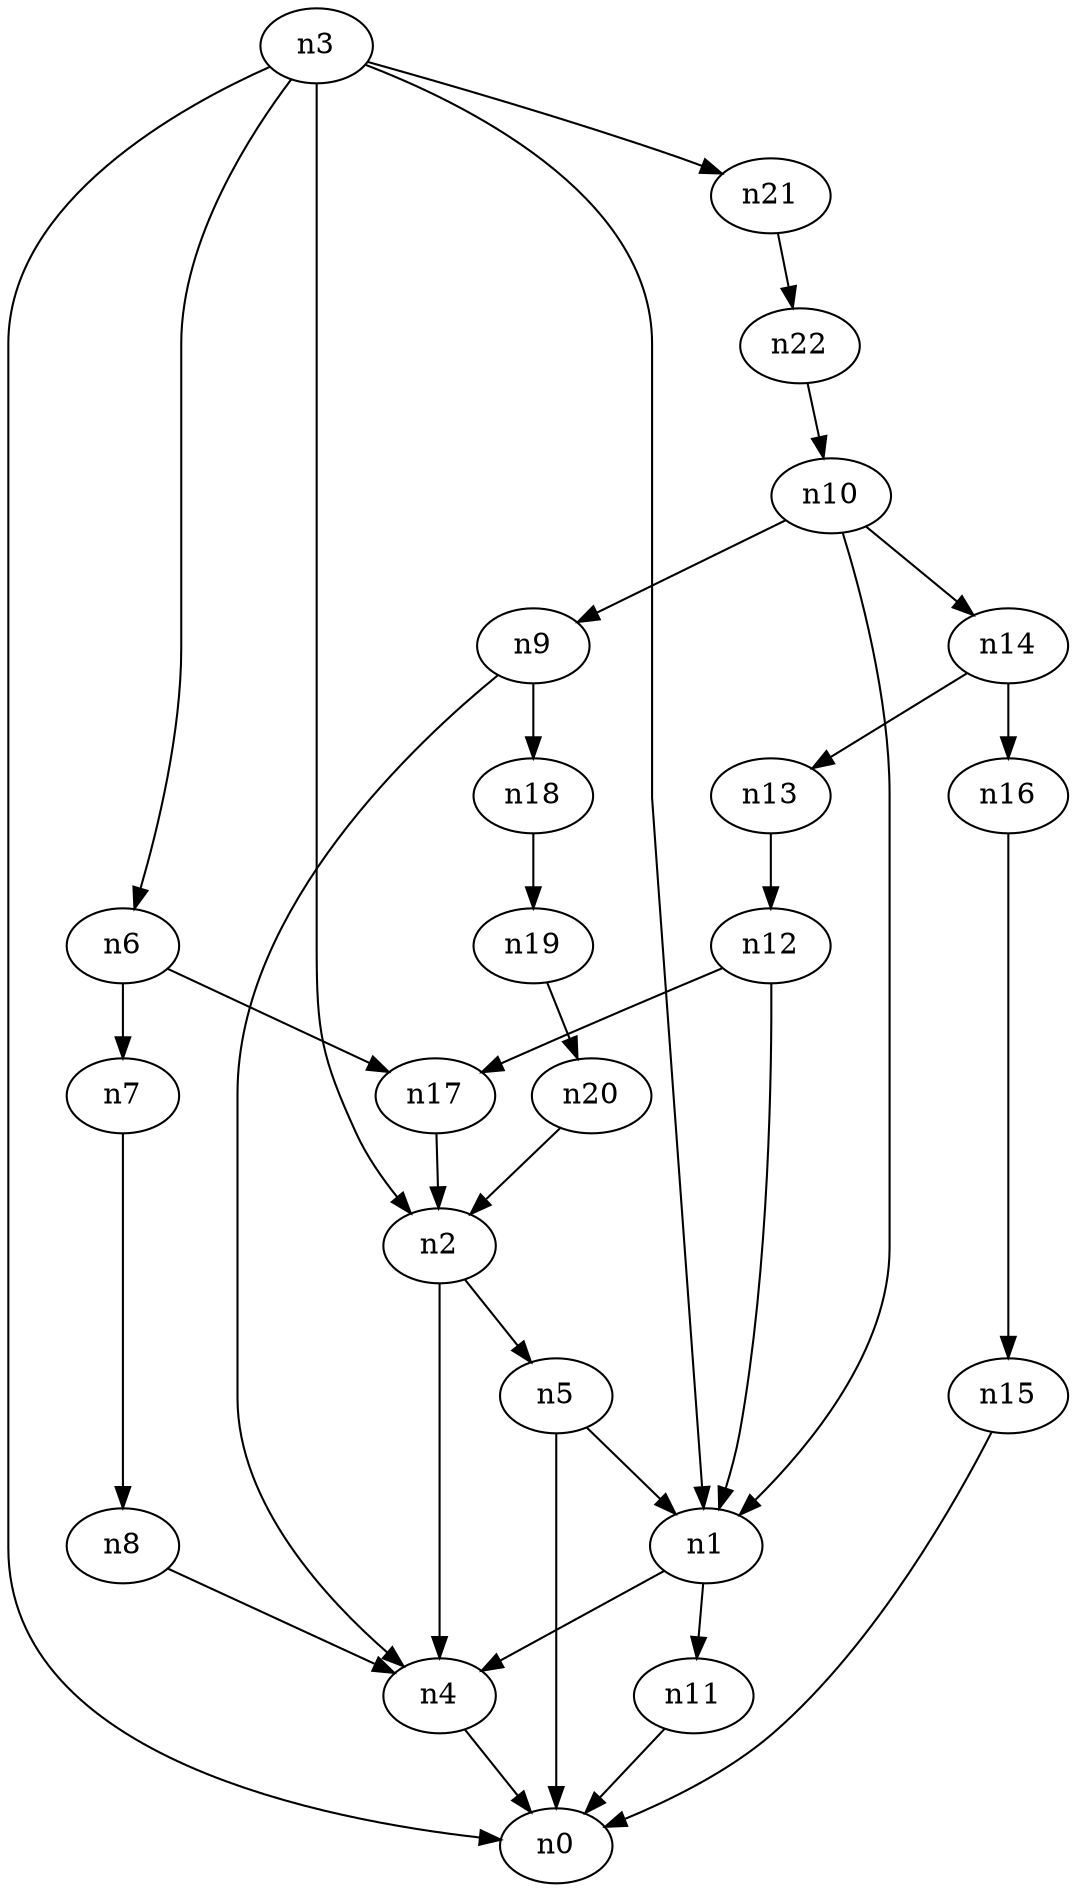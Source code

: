 digraph G {
	n1 -> n4	 [_graphml_id=e4];
	n1 -> n11	 [_graphml_id=e16];
	n2 -> n4	 [_graphml_id=e7];
	n2 -> n5	 [_graphml_id=e8];
	n3 -> n0	 [_graphml_id=e0];
	n3 -> n1	 [_graphml_id=e3];
	n3 -> n2	 [_graphml_id=e6];
	n3 -> n6	 [_graphml_id=e9];
	n3 -> n21	 [_graphml_id=e32];
	n4 -> n0	 [_graphml_id=e1];
	n5 -> n0	 [_graphml_id=e2];
	n5 -> n1	 [_graphml_id=e5];
	n6 -> n7	 [_graphml_id=e10];
	n6 -> n17	 [_graphml_id=e27];
	n7 -> n8	 [_graphml_id=e11];
	n8 -> n4	 [_graphml_id=e12];
	n9 -> n4	 [_graphml_id=e13];
	n9 -> n18	 [_graphml_id=e28];
	n10 -> n1	 [_graphml_id=e15];
	n10 -> n9	 [_graphml_id=e14];
	n10 -> n14	 [_graphml_id=e21];
	n11 -> n0	 [_graphml_id=e17];
	n12 -> n1	 [_graphml_id=e18];
	n12 -> n17	 [_graphml_id=e26];
	n13 -> n12	 [_graphml_id=e19];
	n14 -> n13	 [_graphml_id=e20];
	n14 -> n16	 [_graphml_id=e24];
	n15 -> n0	 [_graphml_id=e22];
	n16 -> n15	 [_graphml_id=e23];
	n17 -> n2	 [_graphml_id=e25];
	n18 -> n19	 [_graphml_id=e29];
	n19 -> n20	 [_graphml_id=e30];
	n20 -> n2	 [_graphml_id=e31];
	n21 -> n22	 [_graphml_id=e33];
	n22 -> n10	 [_graphml_id=e34];
}
